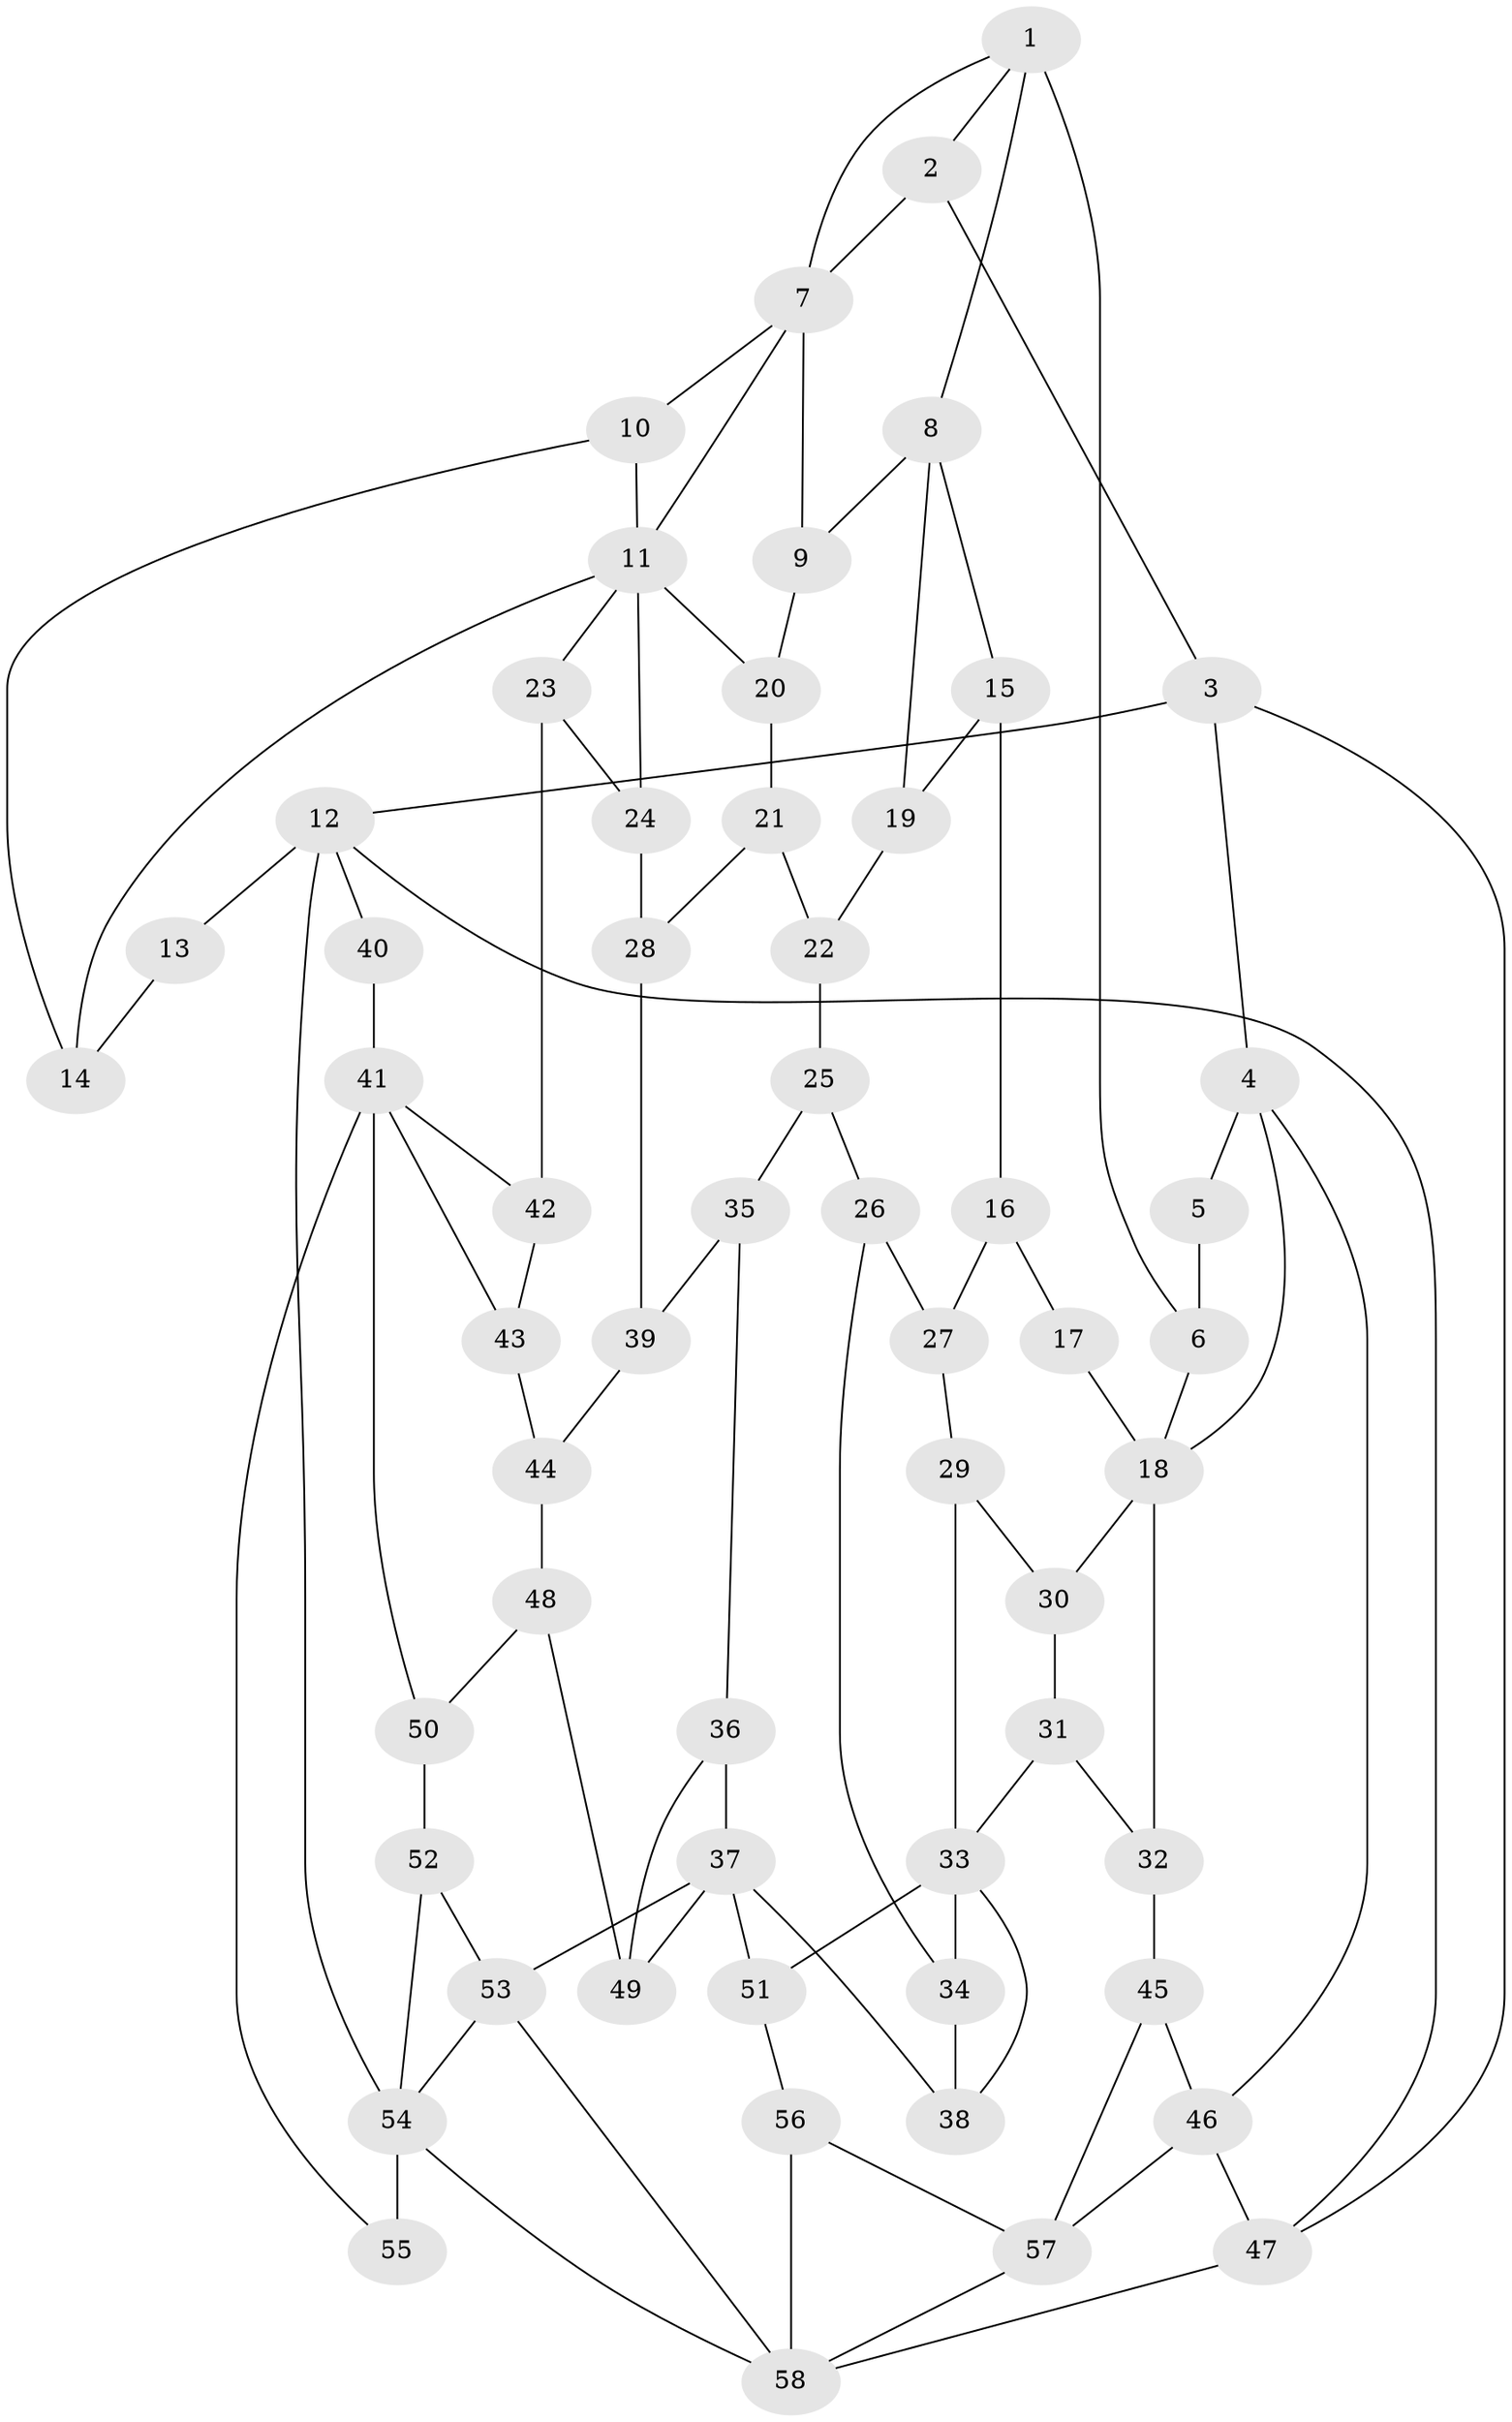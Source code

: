 // original degree distribution, {3: 0.031914893617021274, 4: 0.19148936170212766, 5: 0.5851063829787234, 6: 0.19148936170212766}
// Generated by graph-tools (version 1.1) at 2025/54/03/04/25 22:54:08]
// undirected, 58 vertices, 98 edges
graph export_dot {
  node [color=gray90,style=filled];
  1;
  2;
  3;
  4;
  5;
  6;
  7;
  8;
  9;
  10;
  11;
  12;
  13;
  14;
  15;
  16;
  17;
  18;
  19;
  20;
  21;
  22;
  23;
  24;
  25;
  26;
  27;
  28;
  29;
  30;
  31;
  32;
  33;
  34;
  35;
  36;
  37;
  38;
  39;
  40;
  41;
  42;
  43;
  44;
  45;
  46;
  47;
  48;
  49;
  50;
  51;
  52;
  53;
  54;
  55;
  56;
  57;
  58;
  1 -- 2 [weight=1.0];
  1 -- 6 [weight=1.0];
  1 -- 7 [weight=1.0];
  1 -- 8 [weight=2.0];
  2 -- 3 [weight=1.0];
  2 -- 7 [weight=1.0];
  3 -- 4 [weight=1.0];
  3 -- 12 [weight=1.0];
  3 -- 47 [weight=1.0];
  4 -- 5 [weight=1.0];
  4 -- 18 [weight=1.0];
  4 -- 46 [weight=1.0];
  5 -- 6 [weight=1.0];
  6 -- 18 [weight=1.0];
  7 -- 9 [weight=1.0];
  7 -- 10 [weight=1.0];
  7 -- 11 [weight=1.0];
  8 -- 9 [weight=1.0];
  8 -- 15 [weight=1.0];
  8 -- 19 [weight=1.0];
  9 -- 20 [weight=1.0];
  10 -- 11 [weight=1.0];
  10 -- 14 [weight=1.0];
  11 -- 14 [weight=1.0];
  11 -- 20 [weight=1.0];
  11 -- 23 [weight=1.0];
  11 -- 24 [weight=1.0];
  12 -- 13 [weight=2.0];
  12 -- 40 [weight=1.0];
  12 -- 47 [weight=1.0];
  12 -- 54 [weight=1.0];
  13 -- 14 [weight=1.0];
  15 -- 16 [weight=1.0];
  15 -- 19 [weight=1.0];
  16 -- 17 [weight=1.0];
  16 -- 27 [weight=1.0];
  17 -- 18 [weight=1.0];
  18 -- 30 [weight=1.0];
  18 -- 32 [weight=1.0];
  19 -- 22 [weight=1.0];
  20 -- 21 [weight=1.0];
  21 -- 22 [weight=1.0];
  21 -- 28 [weight=1.0];
  22 -- 25 [weight=1.0];
  23 -- 24 [weight=1.0];
  23 -- 42 [weight=1.0];
  24 -- 28 [weight=1.0];
  25 -- 26 [weight=1.0];
  25 -- 35 [weight=1.0];
  26 -- 27 [weight=1.0];
  26 -- 34 [weight=1.0];
  27 -- 29 [weight=1.0];
  28 -- 39 [weight=1.0];
  29 -- 30 [weight=1.0];
  29 -- 33 [weight=1.0];
  30 -- 31 [weight=1.0];
  31 -- 32 [weight=1.0];
  31 -- 33 [weight=1.0];
  32 -- 45 [weight=1.0];
  33 -- 34 [weight=1.0];
  33 -- 38 [weight=1.0];
  33 -- 51 [weight=2.0];
  34 -- 38 [weight=1.0];
  35 -- 36 [weight=1.0];
  35 -- 39 [weight=1.0];
  36 -- 37 [weight=1.0];
  36 -- 49 [weight=1.0];
  37 -- 38 [weight=1.0];
  37 -- 49 [weight=1.0];
  37 -- 51 [weight=1.0];
  37 -- 53 [weight=2.0];
  39 -- 44 [weight=1.0];
  40 -- 41 [weight=2.0];
  41 -- 42 [weight=1.0];
  41 -- 43 [weight=1.0];
  41 -- 50 [weight=1.0];
  41 -- 55 [weight=1.0];
  42 -- 43 [weight=1.0];
  43 -- 44 [weight=1.0];
  44 -- 48 [weight=1.0];
  45 -- 46 [weight=1.0];
  45 -- 57 [weight=1.0];
  46 -- 47 [weight=1.0];
  46 -- 57 [weight=1.0];
  47 -- 58 [weight=1.0];
  48 -- 49 [weight=1.0];
  48 -- 50 [weight=1.0];
  50 -- 52 [weight=1.0];
  51 -- 56 [weight=1.0];
  52 -- 53 [weight=1.0];
  52 -- 54 [weight=1.0];
  53 -- 54 [weight=1.0];
  53 -- 58 [weight=1.0];
  54 -- 55 [weight=2.0];
  54 -- 58 [weight=1.0];
  56 -- 57 [weight=1.0];
  56 -- 58 [weight=1.0];
  57 -- 58 [weight=1.0];
}
